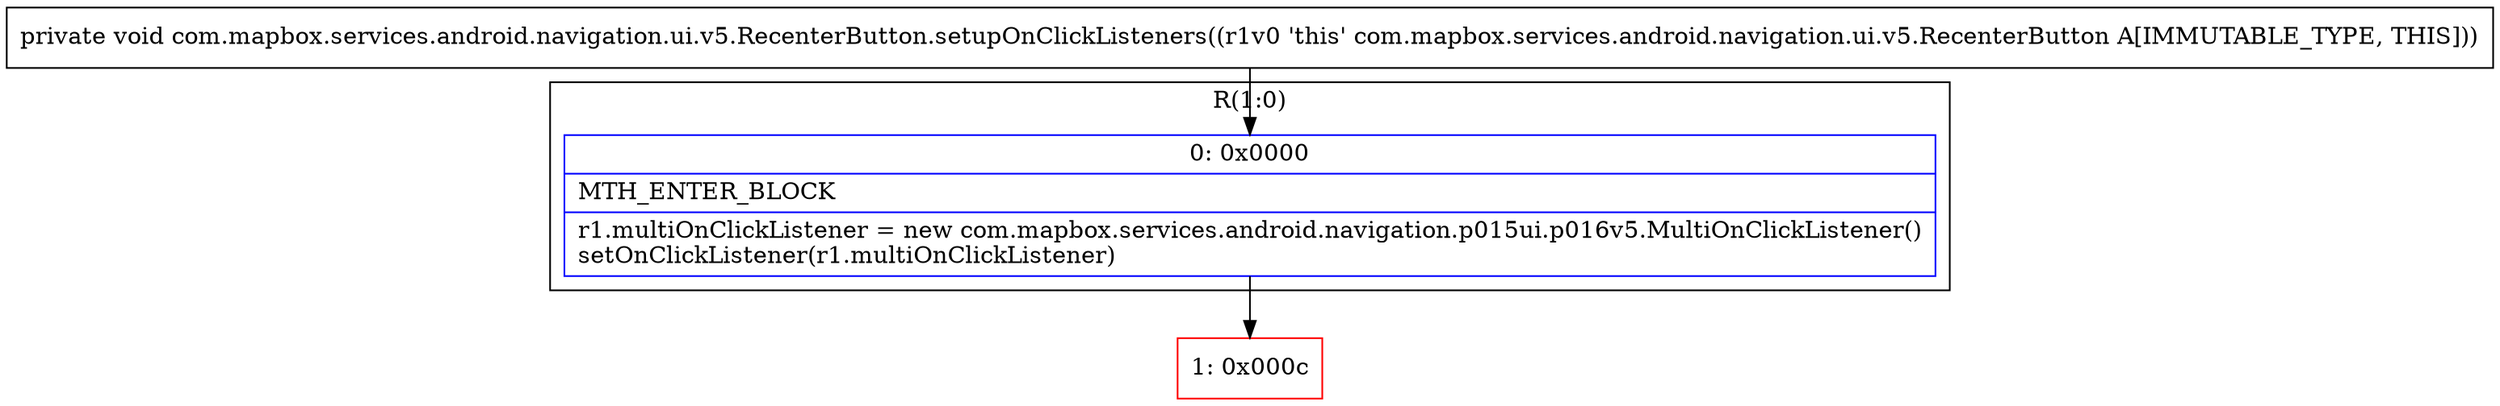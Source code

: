 digraph "CFG forcom.mapbox.services.android.navigation.ui.v5.RecenterButton.setupOnClickListeners()V" {
subgraph cluster_Region_1650205814 {
label = "R(1:0)";
node [shape=record,color=blue];
Node_0 [shape=record,label="{0\:\ 0x0000|MTH_ENTER_BLOCK\l|r1.multiOnClickListener = new com.mapbox.services.android.navigation.p015ui.p016v5.MultiOnClickListener()\lsetOnClickListener(r1.multiOnClickListener)\l}"];
}
Node_1 [shape=record,color=red,label="{1\:\ 0x000c}"];
MethodNode[shape=record,label="{private void com.mapbox.services.android.navigation.ui.v5.RecenterButton.setupOnClickListeners((r1v0 'this' com.mapbox.services.android.navigation.ui.v5.RecenterButton A[IMMUTABLE_TYPE, THIS])) }"];
MethodNode -> Node_0;
Node_0 -> Node_1;
}

